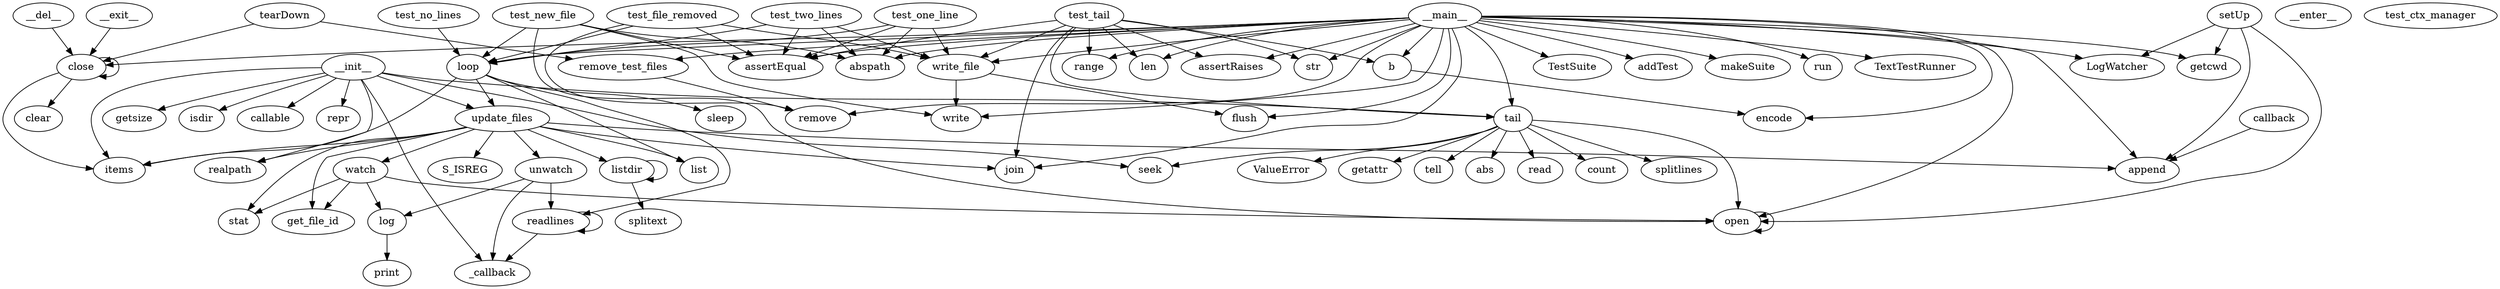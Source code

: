 digraph  {
__init__;
realpath;
isdir;
callable;
repr;
update_files;
items;
seek;
getsize;
tail;
_callback;
__enter__;
__exit__;
close;
__del__;
loop;
list;
readlines;
sleep;
log;
print;
listdir;
splitext;
open;
ValueError;
getattr;
tell;
abs;
read;
count;
splitlines;
join;
stat;
S_ISREG;
get_file_id;
append;
unwatch;
watch;
clear;
b;
encode;
callback;
setUp;
LogWatcher;
getcwd;
tearDown;
remove_test_files;
write_file;
write;
flush;
remove;
test_no_lines;
test_one_line;
assertEqual;
abspath;
test_two_lines;
test_new_file;
test_file_removed;
test_tail;
str;
range;
len;
assertRaises;
test_ctx_manager;
__main__;
TestSuite;
addTest;
makeSuite;
run;
TextTestRunner;
__init__ -> realpath;
__init__ -> isdir;
__init__ -> callable;
__init__ -> repr;
__init__ -> update_files;
__init__ -> items;
__init__ -> seek;
__init__ -> getsize;
__init__ -> tail;
__init__ -> _callback;
update_files -> listdir;
update_files -> realpath;
update_files -> join;
update_files -> stat;
update_files -> S_ISREG;
update_files -> get_file_id;
update_files -> append;
update_files -> list;
update_files -> items;
update_files -> unwatch;
update_files -> watch;
tail -> ValueError;
tail -> open;
tail -> getattr;
tail -> seek;
tail -> tell;
tail -> abs;
tail -> read;
tail -> count;
tail -> splitlines;
__exit__ -> close;
close -> items;
close -> close;
close -> clear;
__del__ -> close;
loop -> update_files;
loop -> list;
loop -> items;
loop -> readlines;
loop -> sleep;
readlines -> readlines;
readlines -> _callback;
log -> print;
listdir -> listdir;
listdir -> splitext;
open -> open;
unwatch -> log;
unwatch -> readlines;
unwatch -> _callback;
watch -> open;
watch -> get_file_id;
watch -> stat;
watch -> log;
b -> encode;
callback -> append;
setUp -> append;
setUp -> open;
setUp -> LogWatcher;
setUp -> getcwd;
tearDown -> close;
tearDown -> remove_test_files;
remove_test_files -> remove;
write_file -> write;
write_file -> flush;
test_no_lines -> loop;
test_one_line -> write_file;
test_one_line -> loop;
test_one_line -> assertEqual;
test_one_line -> abspath;
test_two_lines -> write_file;
test_two_lines -> loop;
test_two_lines -> assertEqual;
test_two_lines -> abspath;
test_new_file -> open;
test_new_file -> write;
test_new_file -> loop;
test_new_file -> assertEqual;
test_new_file -> abspath;
test_file_removed -> write_file;
test_file_removed -> remove;
test_file_removed -> loop;
test_file_removed -> assertEqual;
test_tail -> join;
test_tail -> str;
test_tail -> range;
test_tail -> write_file;
test_tail -> tail;
test_tail -> assertEqual;
test_tail -> len;
test_tail -> b;
test_tail -> assertRaises;
__main__ -> encode;
__main__ -> append;
__main__ -> open;
__main__ -> LogWatcher;
__main__ -> getcwd;
__main__ -> close;
__main__ -> remove_test_files;
__main__ -> write;
__main__ -> flush;
__main__ -> remove;
__main__ -> loop;
__main__ -> write_file;
__main__ -> assertEqual;
__main__ -> abspath;
__main__ -> join;
__main__ -> str;
__main__ -> range;
__main__ -> tail;
__main__ -> len;
__main__ -> b;
__main__ -> assertRaises;
__main__ -> TestSuite;
__main__ -> addTest;
__main__ -> makeSuite;
__main__ -> run;
__main__ -> TextTestRunner;
}
